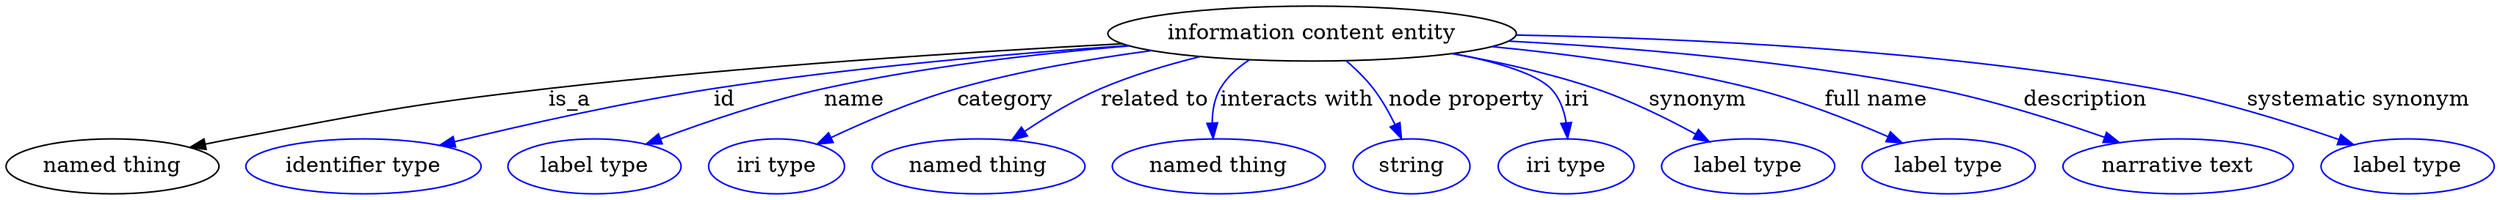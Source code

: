 digraph {
	graph [bb="0,0,1314.8,122"];
	node [label="\N"];
	"information content entity"	 [height=0.5,
		label="information content entity",
		pos="688.07,104",
		width=2.8458];
	"named thing"	 [height=0.5,
		pos="54.069,18",
		width=1.5019];
	"information content entity" -> "named thing"	 [label=is_a,
		lp="300.35,61",
		pos="e,94.551,29.997 589.88,98.805 475.39,91.254 281.05,73.782 118.07,36 113.65,34.975 109.08,33.841 104.5,32.654"];
	id	 [color=blue,
		height=0.5,
		label="identifier type",
		pos="186.07,18",
		width=1.652];
	"information content entity" -> id	 [color=blue,
		label=id,
		lp="386.51,61",
		pos="e,231.04,29.974 594.97,96.342 533.64,90.507 451.76,81.206 380.18,68 323.31,57.508 310.04,50.51 254.07,36 249.76,34.884 245.31,33.721 \
240.83,32.547",
		style=solid];
	name	 [color=blue,
		height=0.5,
		label="label type",
		pos="308.07,18",
		width=1.2425];
	"information content entity" -> name	 [color=blue,
		label=name,
		lp="454.23,61",
		pos="e,337.81,31.562 596.8,95.739 549.19,90.197 490.28,81.401 438.75,68 407.17,59.787 372.75,46.425 347.16,35.58",
		style=solid];
	category	 [color=blue,
		height=0.5,
		label="iri type",
		pos="406.07,18",
		width=0.9834];
	"information content entity" -> category	 [color=blue,
		label=category,
		lp="531.17,61",
		pos="e,429.34,31.759 607.94,92.775 576,87.093 539.21,79.013 506.88,68 483.04,59.881 457.65,47.26 438.31,36.731",
		style=solid];
	"related to"	 [color=blue,
		height=0.5,
		label="named thing",
		pos="513.07,18",
		width=1.5019];
	"information content entity" -> "related to"	 [color=blue,
		label="related to",
		lp="607.31,61",
		pos="e,532.36,34.853 632.03,88.905 615.05,83.366 596.65,76.364 580.6,68 566.54,60.678 552.26,50.567 540.47,41.352",
		style=solid];
	"interacts with"	 [color=blue,
		height=0.5,
		label="named thing",
		pos="639.07,18",
		width=1.5019];
	"information content entity" -> "interacts with"	 [color=blue,
		label="interacts with",
		lp="678.97,61",
		pos="e,635.81,36.057 656.73,86.834 650.15,81.682 644.06,75.394 640.26,68 636.86,61.386 635.6,53.601 635.43,46.17",
		style=solid];
	"node property"	 [color=blue,
		height=0.5,
		label=string,
		pos="741.07,18",
		width=0.8403];
	"information content entity" -> "node property"	 [color=blue,
		label="node property",
		lp="763.14,61",
		pos="e,733.32,35.582 703.33,85.825 707.68,80.268 712.27,74.029 716.07,68 720.65,60.726 725.06,52.498 728.86,44.848",
		style=solid];
	iri	 [color=blue,
		height=0.5,
		label="iri type",
		pos="825.07,18",
		width=0.9834];
	"information content entity" -> iri	 [color=blue,
		label=iri,
		lp="822.29,61",
		pos="e,822.2,36.422 752,89.822 775.09,83.612 797.58,75.936 806.07,68 812.27,62.202 816.46,54.171 819.29,46.239",
		style=solid];
	synonym	 [color=blue,
		height=0.5,
		label="label type",
		pos="923.07,18",
		width=1.2425];
	"information content entity" -> synonym	 [color=blue,
		label=synonym,
		lp="886.74,61",
		pos="e,899.18,33.356 756.96,90.582 781.13,84.883 808.2,77.36 832.07,68 852.18,60.115 873.4,48.659 890.28,38.701",
		style=solid];
	"full name"	 [color=blue,
		height=0.5,
		label="label type",
		pos="1030.1,18",
		width=1.2425];
	"information content entity" -> "full name"	 [color=blue,
		label="full name",
		lp="981.7,61",
		pos="e,1002.7,32.387 777.75,95.237 820.24,89.722 871.36,81.096 916.07,68 942.81,60.167 971.53,47.543 993.45,36.94",
		style=solid];
	description	 [color=blue,
		height=0.5,
		label="narrative text",
		pos="1150.1,18",
		width=1.5834];
	"information content entity" -> description	 [color=blue,
		label=description,
		lp="1090.2,61",
		pos="e,1116.7,32.615 786.92,99.106 851.63,94.416 937.66,85.354 1012.1,68 1044.8,60.371 1080.4,47.342 1107.2,36.497",
		style=solid];
	"systematic synonym"	 [color=blue,
		height=0.5,
		label="label type",
		pos="1270.1,18",
		width=1.2425];
	"information content entity" -> "systematic synonym"	 [color=blue,
		label="systematic synonym",
		lp="1231,61",
		pos="e,1239.3,31.13 786.27,98.768 894.85,92.477 1062.7,81.111 1125.1,68 1161.3,60.383 1201,46.281 1229.7,34.991",
		style=solid];
}
